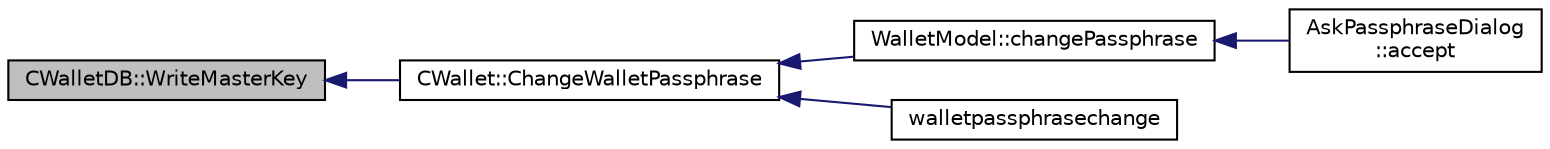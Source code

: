 digraph "CWalletDB::WriteMasterKey"
{
  edge [fontname="Helvetica",fontsize="10",labelfontname="Helvetica",labelfontsize="10"];
  node [fontname="Helvetica",fontsize="10",shape=record];
  rankdir="LR";
  Node916 [label="CWalletDB::WriteMasterKey",height=0.2,width=0.4,color="black", fillcolor="grey75", style="filled", fontcolor="black"];
  Node916 -> Node917 [dir="back",color="midnightblue",fontsize="10",style="solid",fontname="Helvetica"];
  Node917 [label="CWallet::ChangeWalletPassphrase",height=0.2,width=0.4,color="black", fillcolor="white", style="filled",URL="$d2/de5/class_c_wallet.html#a4abcec3066e7c462f4564c159fc15031"];
  Node917 -> Node918 [dir="back",color="midnightblue",fontsize="10",style="solid",fontname="Helvetica"];
  Node918 [label="WalletModel::changePassphrase",height=0.2,width=0.4,color="black", fillcolor="white", style="filled",URL="$d4/d27/class_wallet_model.html#a67ebff3f267b5c9973c0465184c085a4"];
  Node918 -> Node919 [dir="back",color="midnightblue",fontsize="10",style="solid",fontname="Helvetica"];
  Node919 [label="AskPassphraseDialog\l::accept",height=0.2,width=0.4,color="black", fillcolor="white", style="filled",URL="$d8/d70/class_ask_passphrase_dialog.html#ac2f176af3693b73870d26ef0bfc6cbb9"];
  Node917 -> Node920 [dir="back",color="midnightblue",fontsize="10",style="solid",fontname="Helvetica"];
  Node920 [label="walletpassphrasechange",height=0.2,width=0.4,color="black", fillcolor="white", style="filled",URL="$df/d1d/rpcwallet_8cpp.html#a84ad884957e24688433be32a9ca70933"];
}
